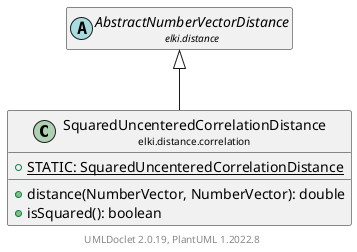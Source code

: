 @startuml
    remove .*\.(Instance|Par|Parameterizer|Factory)$
    set namespaceSeparator none
    hide empty fields
    hide empty methods

    class "<size:14>SquaredUncenteredCorrelationDistance\n<size:10>elki.distance.correlation" as elki.distance.correlation.SquaredUncenteredCorrelationDistance [[SquaredUncenteredCorrelationDistance.html]] {
        {static} +STATIC: SquaredUncenteredCorrelationDistance
        +distance(NumberVector, NumberVector): double
        +isSquared(): boolean
    }

    abstract class "<size:14>AbstractNumberVectorDistance\n<size:10>elki.distance" as elki.distance.AbstractNumberVectorDistance [[../AbstractNumberVectorDistance.html]]
    class "<size:14>SquaredUncenteredCorrelationDistance.Par\n<size:10>elki.distance.correlation" as elki.distance.correlation.SquaredUncenteredCorrelationDistance.Par [[SquaredUncenteredCorrelationDistance.Par.html]]

    elki.distance.AbstractNumberVectorDistance <|-- elki.distance.correlation.SquaredUncenteredCorrelationDistance
    elki.distance.correlation.SquaredUncenteredCorrelationDistance +-- elki.distance.correlation.SquaredUncenteredCorrelationDistance.Par

    center footer UMLDoclet 2.0.19, PlantUML 1.2022.8
@enduml
